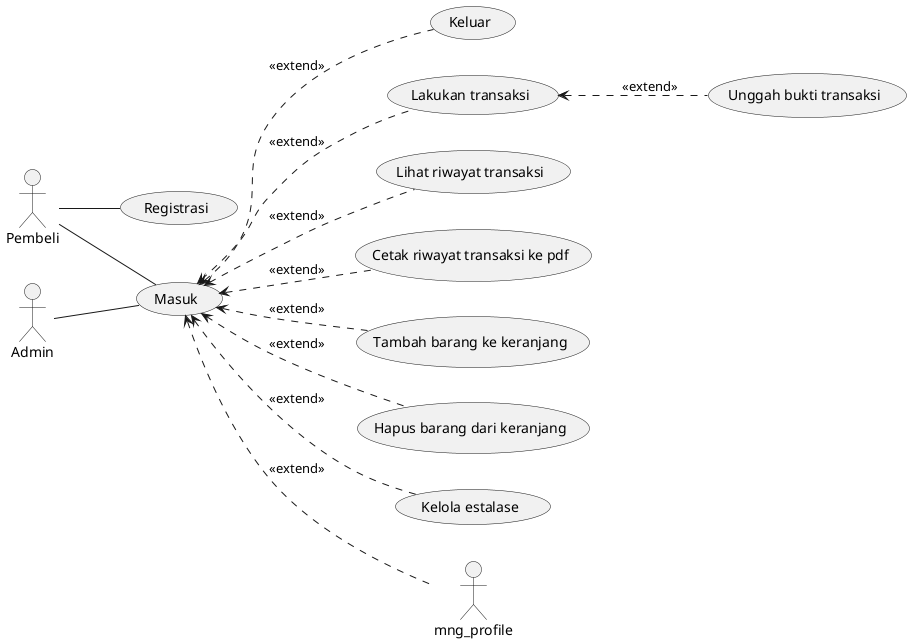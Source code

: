 @startuml
left to right direction

actor Pembeli as usr
actor Admin as root

(Masuk) as signin
(Registrasi) as signup
(Keluar) as signout
(Lakukan transaksi) as trx
(Unggah bukti transaksi) as up_trx_receipt
(Lihat riwayat transaksi) as trx_history
(Cetak riwayat transaksi ke pdf) as pdf_trx_history
(Tambah barang ke keranjang) as add_cart
(Hapus barang dari keranjang) as del_cart
(Kelola estalase) as stock

usr -- signin
usr -- signup

root -- signin

signin <.. trx: <<extend>>
signin <.. trx_history: <<extend>>
signin <.. pdf_trx_history: <<extend>>
signin <.. add_cart: <<extend>>
signin <.. del_cart: <<extend>>
signin <.. mng_profile: <<extend>>
signin <.. signout: <<extend>>

trx <.. up_trx_receipt: <<extend>>

signin <.. stock: <<extend>>

@enduml
